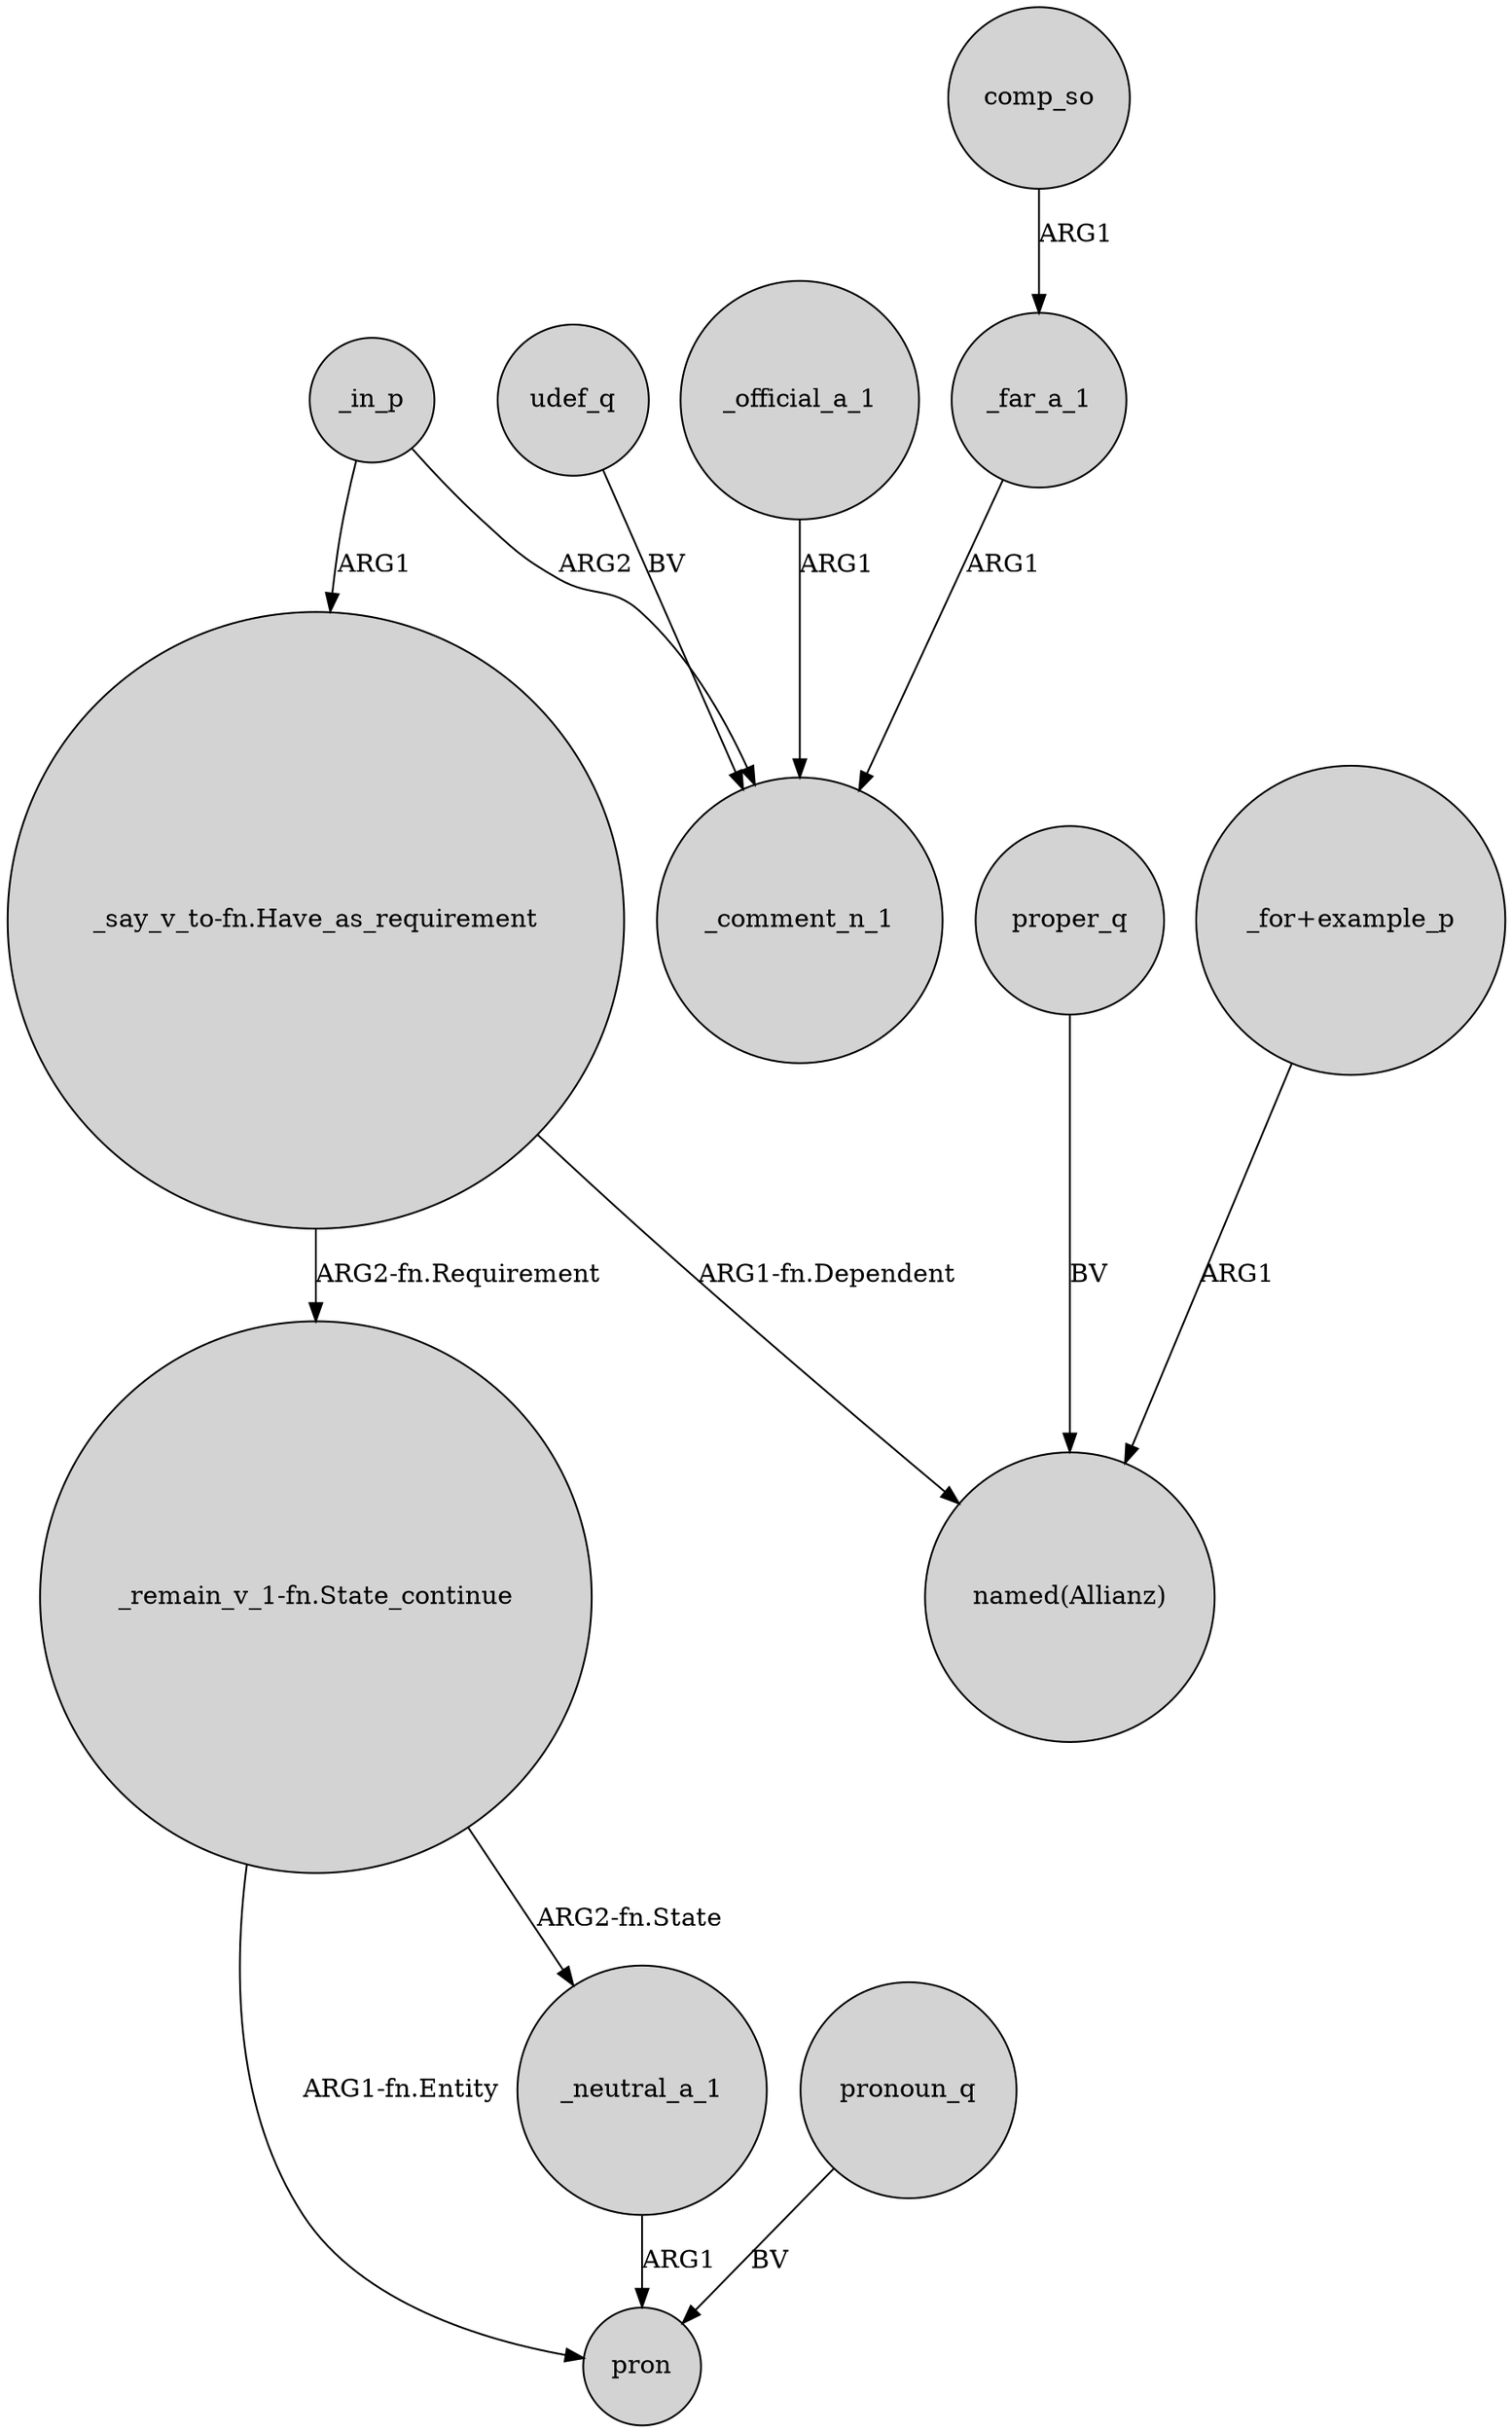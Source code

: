 digraph {
	node [shape=circle style=filled]
	_far_a_1 -> _comment_n_1 [label=ARG1]
	_in_p -> "_say_v_to-fn.Have_as_requirement" [label=ARG1]
	proper_q -> "named(Allianz)" [label=BV]
	"_remain_v_1-fn.State_continue" -> pron [label="ARG1-fn.Entity"]
	"_for+example_p" -> "named(Allianz)" [label=ARG1]
	udef_q -> _comment_n_1 [label=BV]
	_in_p -> _comment_n_1 [label=ARG2]
	"_remain_v_1-fn.State_continue" -> _neutral_a_1 [label="ARG2-fn.State"]
	_neutral_a_1 -> pron [label=ARG1]
	"_say_v_to-fn.Have_as_requirement" -> "_remain_v_1-fn.State_continue" [label="ARG2-fn.Requirement"]
	"_say_v_to-fn.Have_as_requirement" -> "named(Allianz)" [label="ARG1-fn.Dependent"]
	_official_a_1 -> _comment_n_1 [label=ARG1]
	pronoun_q -> pron [label=BV]
	comp_so -> _far_a_1 [label=ARG1]
}
